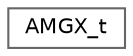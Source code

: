 digraph "Graphical Class Hierarchy"
{
 // LATEX_PDF_SIZE
  bgcolor="transparent";
  edge [fontname=Helvetica,fontsize=10,labelfontname=Helvetica,labelfontsize=10];
  node [fontname=Helvetica,fontsize=10,shape=box,height=0.2,width=0.4];
  rankdir="LR";
  Node0 [id="Node000000",label="AMGX_t",height=0.2,width=0.4,color="grey40", fillcolor="white", style="filled",URL="$classAMGX__t.html",tooltip=" "];
}
